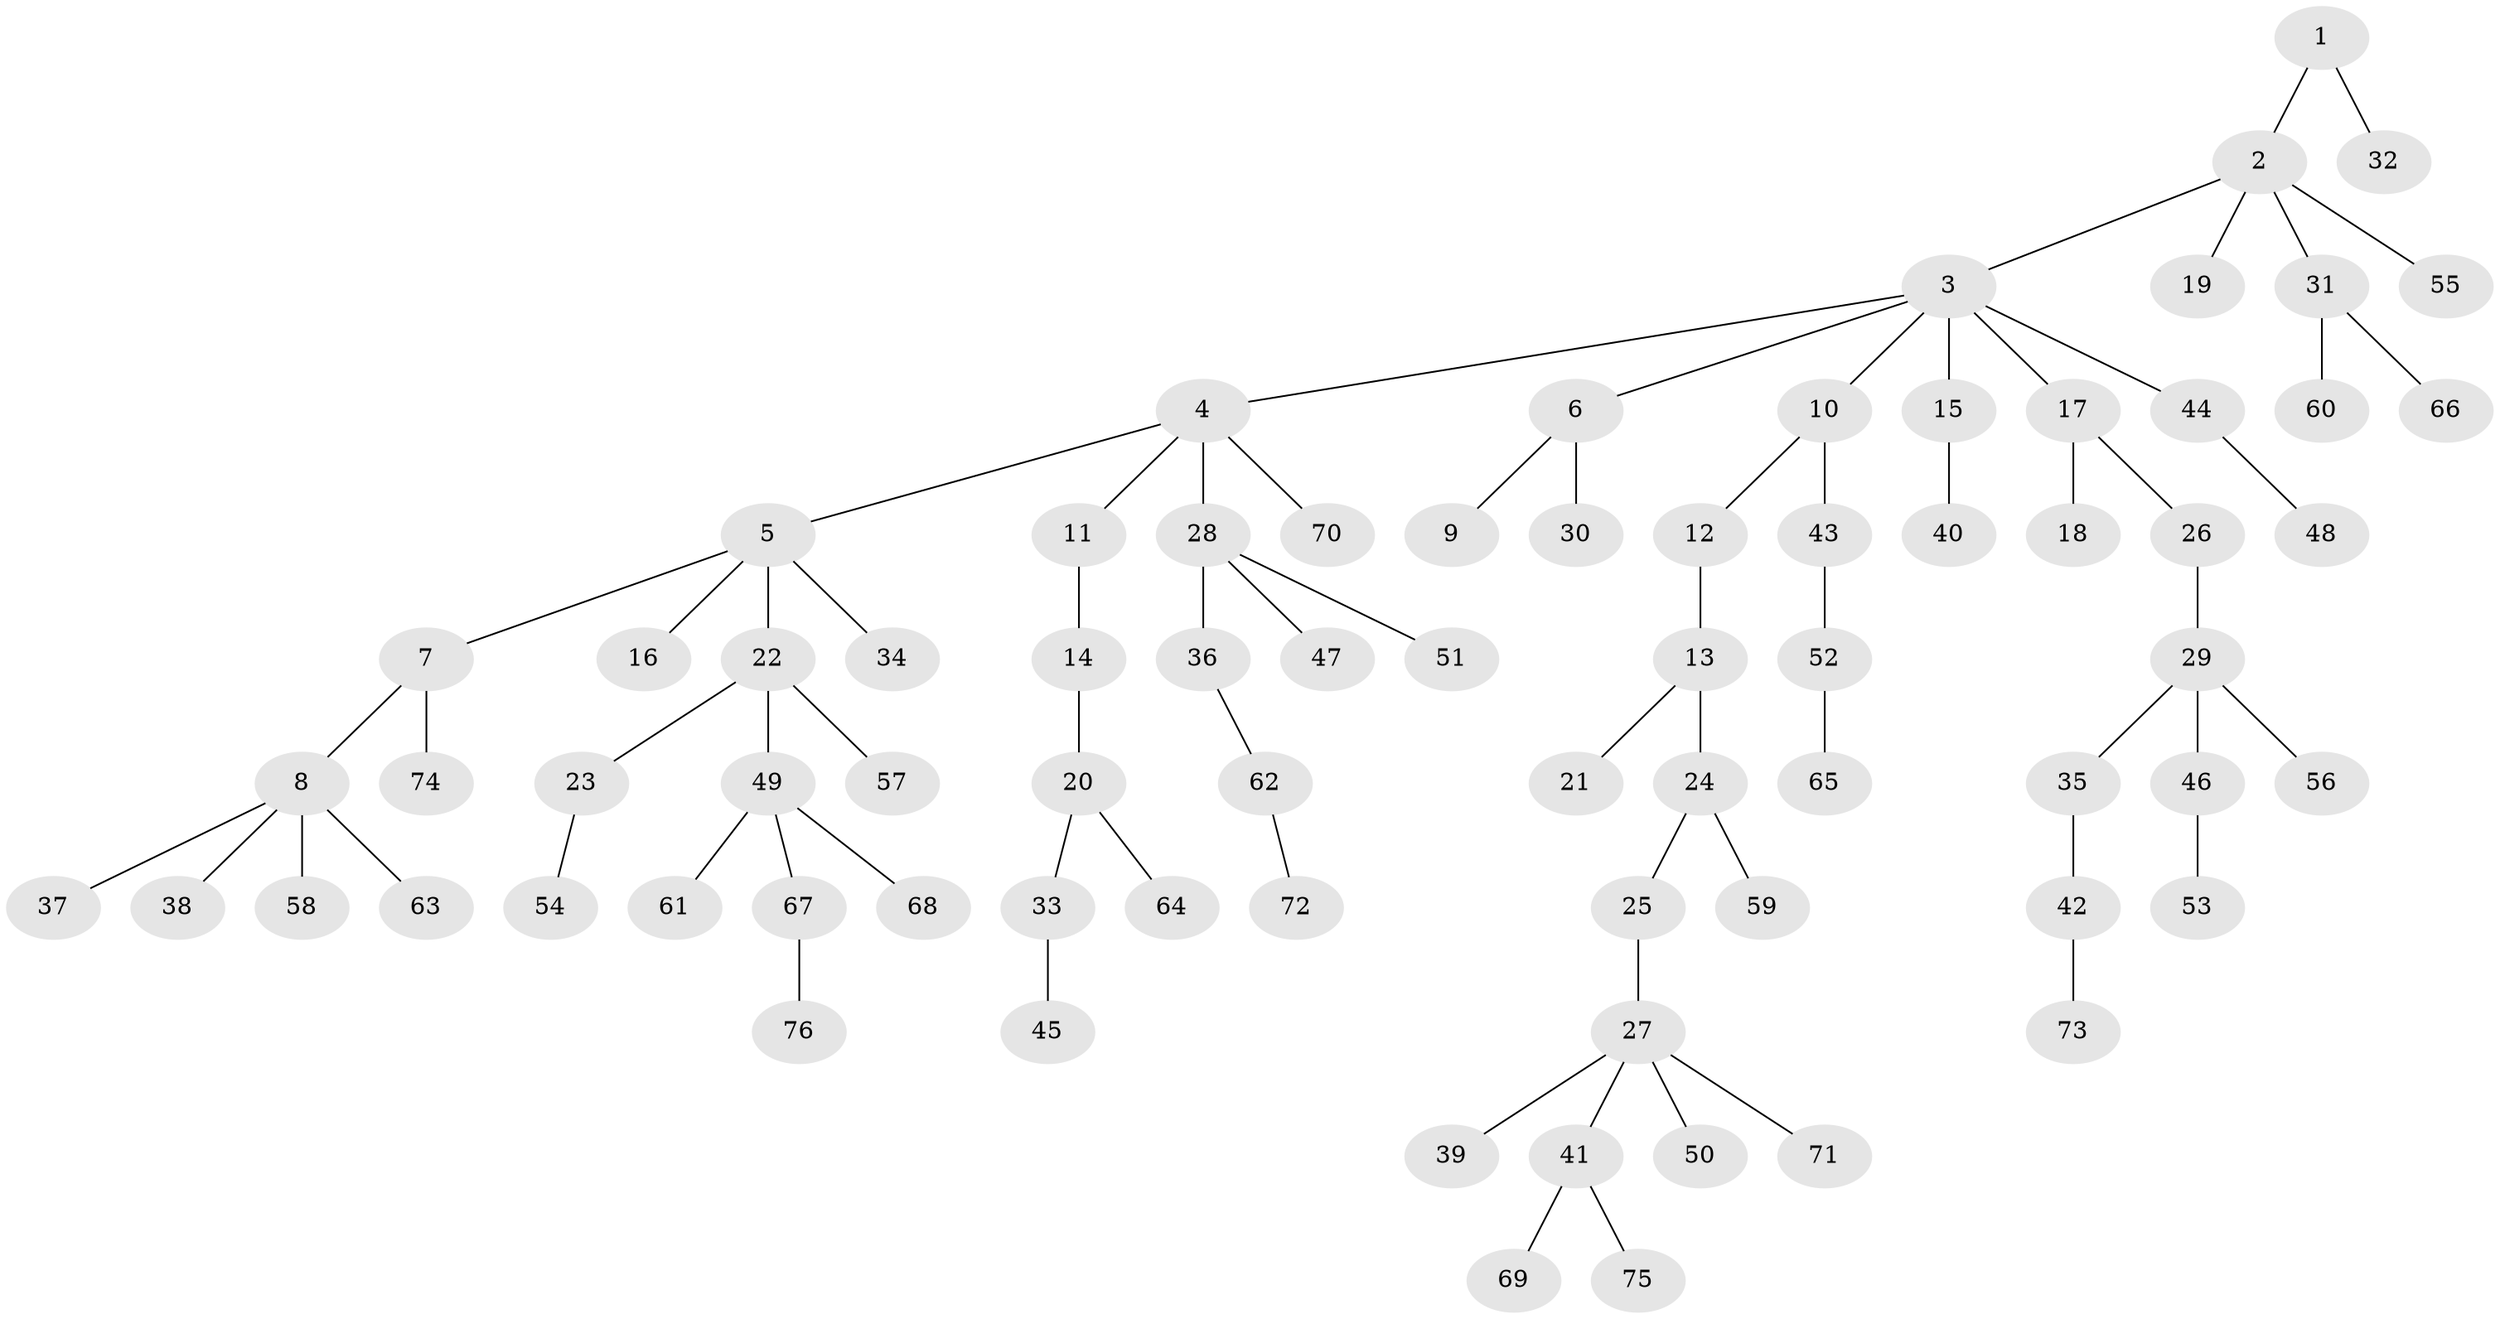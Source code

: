// Generated by graph-tools (version 1.1) at 2025/02/03/09/25 03:02:25]
// undirected, 76 vertices, 75 edges
graph export_dot {
graph [start="1"]
  node [color=gray90,style=filled];
  1;
  2;
  3;
  4;
  5;
  6;
  7;
  8;
  9;
  10;
  11;
  12;
  13;
  14;
  15;
  16;
  17;
  18;
  19;
  20;
  21;
  22;
  23;
  24;
  25;
  26;
  27;
  28;
  29;
  30;
  31;
  32;
  33;
  34;
  35;
  36;
  37;
  38;
  39;
  40;
  41;
  42;
  43;
  44;
  45;
  46;
  47;
  48;
  49;
  50;
  51;
  52;
  53;
  54;
  55;
  56;
  57;
  58;
  59;
  60;
  61;
  62;
  63;
  64;
  65;
  66;
  67;
  68;
  69;
  70;
  71;
  72;
  73;
  74;
  75;
  76;
  1 -- 2;
  1 -- 32;
  2 -- 3;
  2 -- 19;
  2 -- 31;
  2 -- 55;
  3 -- 4;
  3 -- 6;
  3 -- 10;
  3 -- 15;
  3 -- 17;
  3 -- 44;
  4 -- 5;
  4 -- 11;
  4 -- 28;
  4 -- 70;
  5 -- 7;
  5 -- 16;
  5 -- 22;
  5 -- 34;
  6 -- 9;
  6 -- 30;
  7 -- 8;
  7 -- 74;
  8 -- 37;
  8 -- 38;
  8 -- 58;
  8 -- 63;
  10 -- 12;
  10 -- 43;
  11 -- 14;
  12 -- 13;
  13 -- 21;
  13 -- 24;
  14 -- 20;
  15 -- 40;
  17 -- 18;
  17 -- 26;
  20 -- 33;
  20 -- 64;
  22 -- 23;
  22 -- 49;
  22 -- 57;
  23 -- 54;
  24 -- 25;
  24 -- 59;
  25 -- 27;
  26 -- 29;
  27 -- 39;
  27 -- 41;
  27 -- 50;
  27 -- 71;
  28 -- 36;
  28 -- 47;
  28 -- 51;
  29 -- 35;
  29 -- 46;
  29 -- 56;
  31 -- 60;
  31 -- 66;
  33 -- 45;
  35 -- 42;
  36 -- 62;
  41 -- 69;
  41 -- 75;
  42 -- 73;
  43 -- 52;
  44 -- 48;
  46 -- 53;
  49 -- 61;
  49 -- 67;
  49 -- 68;
  52 -- 65;
  62 -- 72;
  67 -- 76;
}
